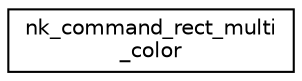 digraph "Graphical Class Hierarchy"
{
 // LATEX_PDF_SIZE
  edge [fontname="Helvetica",fontsize="10",labelfontname="Helvetica",labelfontsize="10"];
  node [fontname="Helvetica",fontsize="10",shape=record];
  rankdir="LR";
  Node0 [label="nk_command_rect_multi\l_color",height=0.2,width=0.4,color="black", fillcolor="white", style="filled",URL="$structnk__command__rect__multi__color.html",tooltip=" "];
}
